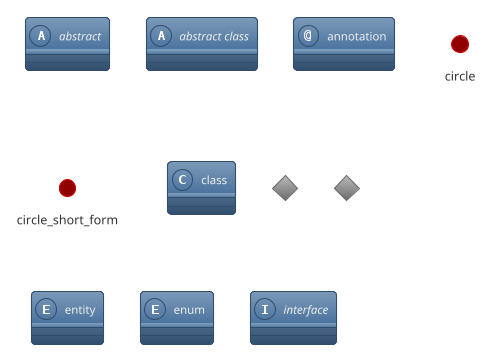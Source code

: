 ' Do not edit
' Theme Gallery
' autogenerated by script
'
@startuml
!theme spacelab
abstract        abstract
abstract class  "abstract class"
annotation      annotation
circle          circle
()              circle_short_form
class           class
diamond         diamond
<>              diamond_short_form
entity          entity
enum            enum
interface       interface
@enduml
